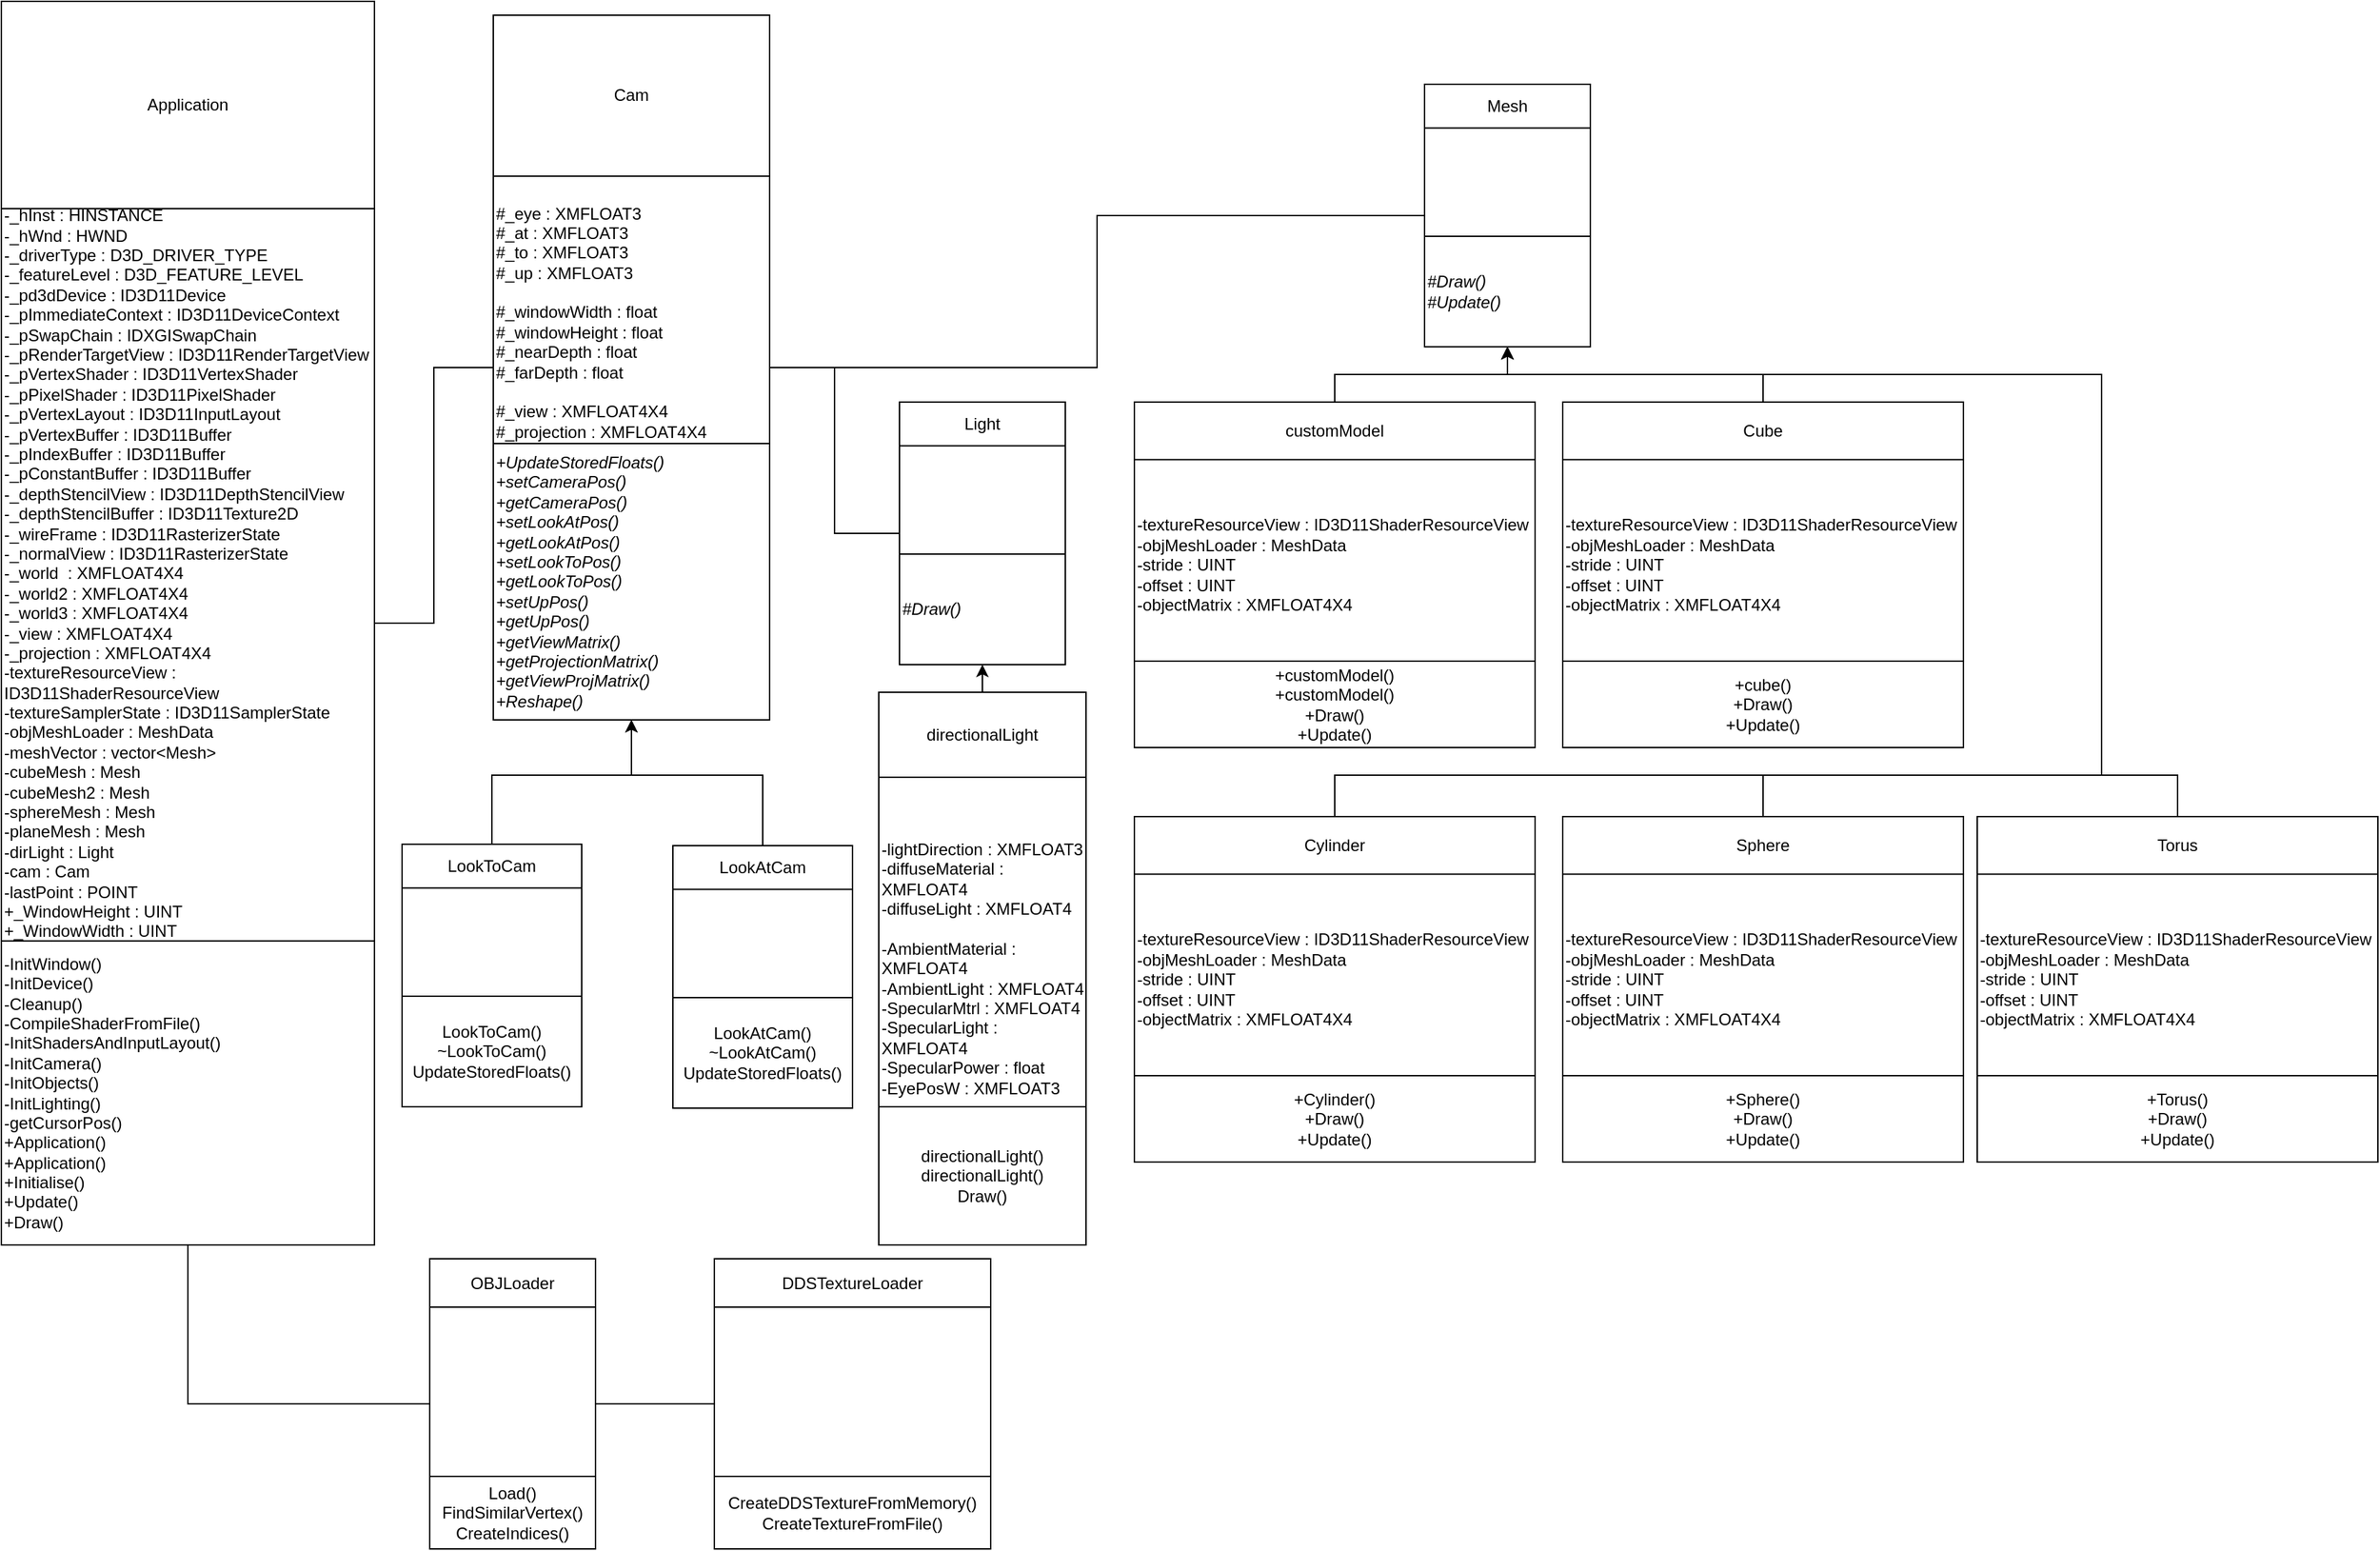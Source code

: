 <mxfile version="12.2.3" type="device" pages="1"><diagram id="LLqWvEGZOglWhNDAQjaG" name="Page-1"><mxGraphModel dx="3666" dy="1560" grid="1" gridSize="10" guides="1" tooltips="1" connect="1" arrows="1" fold="1" page="1" pageScale="1" pageWidth="850" pageHeight="1100" math="0" shadow="0"><root><mxCell id="0"/><mxCell id="1" parent="0"/><mxCell id="8TOw1FQg_ZJDElLwQQZe-9" value="" style="group" parent="1" vertex="1" connectable="0"><mxGeometry x="-324" y="920" width="200" height="210" as="geometry"/></mxCell><mxCell id="8TOw1FQg_ZJDElLwQQZe-10" value="" style="rounded=0;whiteSpace=wrap;html=1;align=left;" parent="8TOw1FQg_ZJDElLwQQZe-9" vertex="1"><mxGeometry width="200" height="210" as="geometry"/></mxCell><mxCell id="8TOw1FQg_ZJDElLwQQZe-11" value="DDSTextureLoader" style="rounded=0;whiteSpace=wrap;html=1;" parent="8TOw1FQg_ZJDElLwQQZe-9" vertex="1"><mxGeometry width="200" height="35.0" as="geometry"/></mxCell><mxCell id="8TOw1FQg_ZJDElLwQQZe-12" value="CreateDDSTextureFromMemory()&lt;br&gt;CreateTextureFromFile()" style="rounded=0;whiteSpace=wrap;html=1;" parent="8TOw1FQg_ZJDElLwQQZe-9" vertex="1"><mxGeometry y="157.5" width="200" height="52.5" as="geometry"/></mxCell><mxCell id="8TOw1FQg_ZJDElLwQQZe-13" value="" style="group" parent="1" vertex="1" connectable="0"><mxGeometry x="-530" y="920" width="120" height="210" as="geometry"/></mxCell><mxCell id="8TOw1FQg_ZJDElLwQQZe-14" value="" style="rounded=0;whiteSpace=wrap;html=1;align=left;" parent="8TOw1FQg_ZJDElLwQQZe-13" vertex="1"><mxGeometry width="120" height="210.0" as="geometry"/></mxCell><mxCell id="8TOw1FQg_ZJDElLwQQZe-15" value="OBJLoader" style="rounded=0;whiteSpace=wrap;html=1;" parent="8TOw1FQg_ZJDElLwQQZe-13" vertex="1"><mxGeometry width="120" height="35" as="geometry"/></mxCell><mxCell id="8TOw1FQg_ZJDElLwQQZe-16" value="Load()&lt;br&gt;FindSimilarVertex()&lt;br&gt;CreateIndices()" style="rounded=0;whiteSpace=wrap;html=1;" parent="8TOw1FQg_ZJDElLwQQZe-13" vertex="1"><mxGeometry y="157.5" width="120" height="52.5" as="geometry"/></mxCell><mxCell id="8TOw1FQg_ZJDElLwQQZe-17" value="" style="group;verticalAlign=top;" parent="1" vertex="1" connectable="0"><mxGeometry x="-494" y="20" width="270" height="791" as="geometry"/></mxCell><mxCell id="8TOw1FQg_ZJDElLwQQZe-63" value="" style="group" parent="8TOw1FQg_ZJDElLwQQZe-17" vertex="1" connectable="0"><mxGeometry x="10" width="200" height="510" as="geometry"/></mxCell><mxCell id="8TOw1FQg_ZJDElLwQQZe-18" value="&lt;div&gt;&lt;br&gt;&lt;/div&gt;&lt;div&gt;&lt;br&gt;&lt;/div&gt;&lt;div&gt;&lt;br&gt;&lt;/div&gt;&lt;div&gt;&lt;br&gt;&lt;/div&gt;&lt;div&gt;&lt;br&gt;&lt;/div&gt;&lt;div&gt;&lt;br&gt;&lt;/div&gt;&lt;div&gt;&lt;br&gt;&lt;/div&gt;&lt;div&gt;&lt;br&gt;&lt;/div&gt;&lt;div&gt;&lt;br&gt;&lt;/div&gt;&lt;div&gt;&lt;span&gt;#_eye : XMFLOAT3&lt;/span&gt;&lt;br&gt;&lt;/div&gt;&lt;div&gt;#_at : XMFLOAT3&lt;/div&gt;&lt;div&gt;#_to : XMFLOAT3&lt;/div&gt;&lt;div&gt;#_up : XMFLOAT3&lt;/div&gt;&lt;div&gt;&lt;br&gt;&lt;/div&gt;&lt;div&gt;#_windowWidth : float&lt;/div&gt;&lt;div&gt;#_windowHeight : float&lt;/div&gt;&lt;div&gt;#_nearDepth : float&amp;nbsp;&lt;/div&gt;&lt;div&gt;#_farDepth : float&amp;nbsp;&lt;/div&gt;&lt;div&gt;&lt;br&gt;&lt;/div&gt;&lt;div&gt;#_view : XMFLOAT4X4&lt;/div&gt;&lt;div&gt;#_projection : XMFLOAT4X4&lt;/div&gt;" style="rounded=0;whiteSpace=wrap;html=1;align=left;verticalAlign=top;" parent="8TOw1FQg_ZJDElLwQQZe-63" vertex="1"><mxGeometry width="200" height="510" as="geometry"/></mxCell><mxCell id="8TOw1FQg_ZJDElLwQQZe-19" value="Cam" style="rounded=0;whiteSpace=wrap;html=1;" parent="8TOw1FQg_ZJDElLwQQZe-63" vertex="1"><mxGeometry width="200" height="116.481" as="geometry"/></mxCell><mxCell id="8TOw1FQg_ZJDElLwQQZe-20" value="&lt;div&gt;&lt;i&gt;+UpdateStoredFloats()&lt;/i&gt;&lt;br&gt;&lt;/div&gt;&lt;div&gt;&lt;i&gt;+setCameraPos()&lt;/i&gt;&lt;/div&gt;&lt;div&gt;&lt;i&gt;+getCameraPos()&lt;/i&gt;&lt;/div&gt;&lt;div&gt;&lt;i&gt;+setLookAtPos()&lt;/i&gt;&lt;/div&gt;&lt;div&gt;&lt;i&gt;+getLookAtPos()&lt;/i&gt;&lt;/div&gt;&lt;div&gt;&lt;i&gt;+setLookToPos()&lt;/i&gt;&lt;/div&gt;&lt;div&gt;&lt;i&gt;+getLookToPos()&lt;/i&gt;&lt;/div&gt;&lt;div&gt;&lt;i&gt;+setUpPos()&lt;/i&gt;&lt;/div&gt;&lt;div&gt;&lt;i&gt;+getUpPos()&lt;/i&gt;&lt;/div&gt;&lt;div&gt;&lt;i&gt;+getViewMatrix()&lt;/i&gt;&lt;/div&gt;&lt;div&gt;&lt;i&gt;+getProjectionMatrix()&lt;/i&gt;&lt;/div&gt;&lt;div&gt;&lt;i&gt;+getViewProjMatrix()&lt;/i&gt;&lt;/div&gt;&lt;div&gt;&lt;i&gt;+Reshape()&lt;/i&gt;&lt;/div&gt;&lt;div&gt;&lt;br&gt;&lt;/div&gt;" style="rounded=0;whiteSpace=wrap;html=1;align=left;verticalAlign=top;" parent="8TOw1FQg_ZJDElLwQQZe-63" vertex="1"><mxGeometry y="310" width="200" height="200" as="geometry"/></mxCell><mxCell id="8TOw1FQg_ZJDElLwQQZe-53" value="" style="group" parent="8TOw1FQg_ZJDElLwQQZe-17" vertex="1" connectable="0"><mxGeometry x="-56" y="600" width="130" height="190" as="geometry"/></mxCell><mxCell id="8TOw1FQg_ZJDElLwQQZe-54" value="" style="rounded=0;whiteSpace=wrap;html=1;align=left;" parent="8TOw1FQg_ZJDElLwQQZe-53" vertex="1"><mxGeometry width="130" height="190" as="geometry"/></mxCell><mxCell id="8TOw1FQg_ZJDElLwQQZe-55" value="LookToCam" style="rounded=0;whiteSpace=wrap;html=1;" parent="8TOw1FQg_ZJDElLwQQZe-53" vertex="1"><mxGeometry width="130" height="31.667" as="geometry"/></mxCell><mxCell id="8TOw1FQg_ZJDElLwQQZe-56" value="LookToCam()&lt;br&gt;~LookToCam()&lt;br&gt;UpdateStoredFloats()" style="rounded=0;whiteSpace=wrap;html=1;" parent="8TOw1FQg_ZJDElLwQQZe-53" vertex="1"><mxGeometry y="110" width="130" height="80" as="geometry"/></mxCell><mxCell id="8TOw1FQg_ZJDElLwQQZe-49" value="" style="group" parent="8TOw1FQg_ZJDElLwQQZe-17" vertex="1" connectable="0"><mxGeometry x="140" y="601" width="130" height="190" as="geometry"/></mxCell><mxCell id="8TOw1FQg_ZJDElLwQQZe-50" value="" style="rounded=0;whiteSpace=wrap;html=1;align=left;" parent="8TOw1FQg_ZJDElLwQQZe-49" vertex="1"><mxGeometry width="130" height="190" as="geometry"/></mxCell><mxCell id="8TOw1FQg_ZJDElLwQQZe-51" value="LookAtCam" style="rounded=0;whiteSpace=wrap;html=1;" parent="8TOw1FQg_ZJDElLwQQZe-49" vertex="1"><mxGeometry width="130" height="31.667" as="geometry"/></mxCell><mxCell id="8TOw1FQg_ZJDElLwQQZe-52" value="LookAtCam()&lt;br&gt;~LookAtCam()&lt;br&gt;UpdateStoredFloats()" style="rounded=0;whiteSpace=wrap;html=1;" parent="8TOw1FQg_ZJDElLwQQZe-49" vertex="1"><mxGeometry y="110" width="130" height="80" as="geometry"/></mxCell><mxCell id="7huHL341F0Xt8SIH99so-9" style="edgeStyle=orthogonalEdgeStyle;rounded=0;orthogonalLoop=1;jettySize=auto;html=1;exitX=0.5;exitY=0;exitDx=0;exitDy=0;entryX=0.5;entryY=1;entryDx=0;entryDy=0;endArrow=classic;endFill=1;" edge="1" parent="8TOw1FQg_ZJDElLwQQZe-17" source="8TOw1FQg_ZJDElLwQQZe-55" target="8TOw1FQg_ZJDElLwQQZe-20"><mxGeometry relative="1" as="geometry"><Array as="points"><mxPoint x="9" y="550"/><mxPoint x="110" y="550"/></Array></mxGeometry></mxCell><mxCell id="7huHL341F0Xt8SIH99so-10" style="edgeStyle=orthogonalEdgeStyle;rounded=0;orthogonalLoop=1;jettySize=auto;html=1;exitX=0.5;exitY=0;exitDx=0;exitDy=0;entryX=0.5;entryY=1;entryDx=0;entryDy=0;endArrow=classic;endFill=1;" edge="1" parent="8TOw1FQg_ZJDElLwQQZe-17" source="8TOw1FQg_ZJDElLwQQZe-51" target="8TOw1FQg_ZJDElLwQQZe-20"><mxGeometry relative="1" as="geometry"><Array as="points"><mxPoint x="205" y="550"/><mxPoint x="110" y="550"/></Array></mxGeometry></mxCell><mxCell id="8TOw1FQg_ZJDElLwQQZe-21" value="" style="group;verticalAlign=top;" parent="1" vertex="1" connectable="0"><mxGeometry x="-190" y="300" width="120" height="190" as="geometry"/></mxCell><mxCell id="8TOw1FQg_ZJDElLwQQZe-22" value="" style="rounded=0;whiteSpace=wrap;html=1;align=left;" parent="8TOw1FQg_ZJDElLwQQZe-21" vertex="1"><mxGeometry width="120" height="190" as="geometry"/></mxCell><mxCell id="8TOw1FQg_ZJDElLwQQZe-23" value="Light" style="rounded=0;whiteSpace=wrap;html=1;" parent="8TOw1FQg_ZJDElLwQQZe-21" vertex="1"><mxGeometry width="120" height="31.667" as="geometry"/></mxCell><mxCell id="8TOw1FQg_ZJDElLwQQZe-24" value="&lt;i&gt;#Draw()&lt;/i&gt;" style="rounded=0;whiteSpace=wrap;html=1;align=left;" parent="8TOw1FQg_ZJDElLwQQZe-21" vertex="1"><mxGeometry y="110" width="120" height="80" as="geometry"/></mxCell><mxCell id="8TOw1FQg_ZJDElLwQQZe-25" value="" style="group;verticalAlign=top;" parent="1" vertex="1" connectable="0"><mxGeometry x="190" y="70" width="120" height="190" as="geometry"/></mxCell><mxCell id="8TOw1FQg_ZJDElLwQQZe-26" value="" style="rounded=0;whiteSpace=wrap;html=1;align=left;" parent="8TOw1FQg_ZJDElLwQQZe-25" vertex="1"><mxGeometry width="120" height="190" as="geometry"/></mxCell><mxCell id="8TOw1FQg_ZJDElLwQQZe-27" value="Mesh" style="rounded=0;whiteSpace=wrap;html=1;" parent="8TOw1FQg_ZJDElLwQQZe-25" vertex="1"><mxGeometry width="120" height="31.667" as="geometry"/></mxCell><mxCell id="8TOw1FQg_ZJDElLwQQZe-28" value="&lt;i&gt;#Draw()&lt;br&gt;#Update()&lt;/i&gt;" style="rounded=0;whiteSpace=wrap;html=1;align=left;" parent="8TOw1FQg_ZJDElLwQQZe-25" vertex="1"><mxGeometry y="110" width="120" height="80" as="geometry"/></mxCell><mxCell id="8TOw1FQg_ZJDElLwQQZe-29" value="" style="group;align=left;" parent="1" vertex="1" connectable="0"><mxGeometry x="-20" y="300" width="290" height="250" as="geometry"/></mxCell><mxCell id="8TOw1FQg_ZJDElLwQQZe-30" value="&lt;div&gt;-textureResourceView : ID3D11ShaderResourceView&lt;/div&gt;&lt;div&gt;-objMeshLoader : MeshData&lt;/div&gt;&lt;div&gt;-stride : UINT&lt;/div&gt;&lt;div&gt;-offset : UINT&lt;/div&gt;&lt;div&gt;-objectMatrix : XMFLOAT4X4&lt;/div&gt;&lt;div&gt;&lt;br&gt;&lt;/div&gt;" style="rounded=0;whiteSpace=wrap;html=1;align=left;" parent="8TOw1FQg_ZJDElLwQQZe-29" vertex="1"><mxGeometry width="290" height="250.0" as="geometry"/></mxCell><mxCell id="8TOw1FQg_ZJDElLwQQZe-31" value="customModel" style="rounded=0;whiteSpace=wrap;html=1;" parent="8TOw1FQg_ZJDElLwQQZe-29" vertex="1"><mxGeometry width="290" height="41.667" as="geometry"/></mxCell><mxCell id="8TOw1FQg_ZJDElLwQQZe-32" value="&lt;div&gt;+customModel()&lt;/div&gt;&lt;div&gt;+customModel()&lt;/div&gt;&lt;div&gt;+Draw()&lt;/div&gt;&lt;div&gt;+Update()&lt;/div&gt;" style="rounded=0;whiteSpace=wrap;html=1;" parent="8TOw1FQg_ZJDElLwQQZe-29" vertex="1"><mxGeometry y="187.5" width="290" height="62.5" as="geometry"/></mxCell><mxCell id="8TOw1FQg_ZJDElLwQQZe-45" value="" style="group;verticalAlign=top;align=left;horizontal=1;" parent="1" vertex="1" connectable="0"><mxGeometry x="-205" y="510" width="150" height="400" as="geometry"/></mxCell><mxCell id="8TOw1FQg_ZJDElLwQQZe-46" value="&lt;div&gt;-lightDirection : XMFLOAT3&lt;/div&gt;&lt;div&gt;-diffuseMaterial : XMFLOAT4&lt;/div&gt;&lt;div&gt;-diffuseLight : XMFLOAT4&lt;/div&gt;&lt;div&gt;&lt;br&gt;&lt;/div&gt;&lt;div&gt;-AmbientMaterial : XMFLOAT4&lt;/div&gt;&lt;div&gt;-AmbientLight : XMFLOAT4&lt;/div&gt;&lt;div&gt;-SpecularMtrl : XMFLOAT4&lt;/div&gt;&lt;div&gt;-SpecularLight : XMFLOAT4&lt;/div&gt;&lt;div&gt;-SpecularPower : float&lt;/div&gt;&lt;div&gt;-EyePosW : XMFLOAT3&lt;/div&gt;" style="rounded=0;whiteSpace=wrap;html=1;align=left;" parent="8TOw1FQg_ZJDElLwQQZe-45" vertex="1"><mxGeometry width="150" height="400.0" as="geometry"/></mxCell><mxCell id="8TOw1FQg_ZJDElLwQQZe-47" value="directionalLight" style="rounded=0;whiteSpace=wrap;html=1;" parent="8TOw1FQg_ZJDElLwQQZe-45" vertex="1"><mxGeometry width="150" height="61.538" as="geometry"/></mxCell><mxCell id="8TOw1FQg_ZJDElLwQQZe-48" value="directionalLight()&lt;br&gt;directionalLight()&lt;br&gt;Draw()" style="rounded=0;whiteSpace=wrap;html=1;" parent="8TOw1FQg_ZJDElLwQQZe-45" vertex="1"><mxGeometry y="300" width="150" height="100.0" as="geometry"/></mxCell><mxCell id="8TOw1FQg_ZJDElLwQQZe-57" value="" style="group;align=left;labelPosition=left;verticalLabelPosition=middle;verticalAlign=top;" parent="1" vertex="1" connectable="0"><mxGeometry x="-840" y="10" width="270" height="900" as="geometry"/></mxCell><mxCell id="8TOw1FQg_ZJDElLwQQZe-58" value="&lt;div style=&quot;white-space: normal&quot;&gt;&lt;div&gt;&lt;span&gt;-_hInst : HINSTANCE&lt;/span&gt;&lt;br&gt;&lt;/div&gt;&lt;div&gt;-_hWnd : HWND&lt;/div&gt;&lt;div&gt;-_driverType : D3D_DRIVER_TYPE&lt;/div&gt;&lt;div&gt;-_featureLevel : D3D_FEATURE_LEVEL&lt;/div&gt;&lt;div&gt;-_pd3dDevice : ID3D11Device&lt;/div&gt;&lt;div&gt;-_pImmediateContext : ID3D11DeviceContext&lt;/div&gt;&lt;div&gt;-_pSwapChain : IDXGISwapChain&lt;/div&gt;&lt;div&gt;-_pRenderTargetView : ID3D11RenderTargetView&lt;/div&gt;&lt;div&gt;-_pVertexShader : ID3D11VertexShader&lt;/div&gt;&lt;div&gt;-_pPixelShader : ID3D11PixelShader&lt;/div&gt;&lt;div&gt;-_pVertexLayout : ID3D11InputLayout&lt;/div&gt;&lt;div&gt;-_pVertexBuffer : ID3D11Buffer&lt;/div&gt;&lt;div&gt;-_pIndexBuffer : ID3D11Buffer&lt;/div&gt;&lt;div&gt;-_pConstantBuffer : ID3D11Buffer&lt;/div&gt;&lt;div&gt;-_depthStencilView : ID3D11DepthStencilView&lt;/div&gt;&lt;div&gt;-_depthStencilBuffer : ID3D11Texture2D&lt;/div&gt;&lt;div&gt;-_wireFrame : ID3D11RasterizerState&lt;/div&gt;&lt;div&gt;-_normalView : ID3D11RasterizerState&lt;/div&gt;&lt;div&gt;-_world&amp;nbsp; : XMFLOAT4X4&lt;/div&gt;&lt;div&gt;-_world2 : XMFLOAT4X4&lt;/div&gt;&lt;div&gt;-_world3 : XMFLOAT4X4&lt;/div&gt;&lt;div&gt;-_view : XMFLOAT4X4&lt;/div&gt;&lt;div&gt;-_projection : XMFLOAT4X4&lt;/div&gt;&lt;div&gt;-textureResourceView : ID3D11ShaderResourceView&lt;/div&gt;&lt;div&gt;-textureSamplerState : ID3D11SamplerState&lt;/div&gt;&lt;div&gt;-objMeshLoader : MeshData&lt;/div&gt;&lt;div&gt;-meshVector : vector&amp;lt;Mesh&amp;gt;&lt;/div&gt;&lt;div&gt;-cubeMesh : Mesh&lt;/div&gt;&lt;div&gt;-cubeMesh2 : Mesh&lt;/div&gt;&lt;div&gt;-sphereMesh : Mesh&lt;/div&gt;&lt;div&gt;-planeMesh : Mesh&lt;/div&gt;&lt;div&gt;-dirLight : Light&lt;/div&gt;&lt;div&gt;-cam : Cam&lt;/div&gt;&lt;div&gt;-lastPoint : POINT&lt;/div&gt;&lt;div&gt;&lt;div&gt;+_WindowHeight : UINT&lt;/div&gt;&lt;div&gt;+_WindowWidth : UINT&lt;/div&gt;&lt;/div&gt;&lt;div&gt;&lt;br&gt;&lt;/div&gt;&lt;div&gt;&lt;br&gt;&lt;/div&gt;&lt;div&gt;&lt;br&gt;&lt;/div&gt;&lt;div&gt;&lt;br&gt;&lt;/div&gt;&lt;div&gt;&lt;br&gt;&lt;/div&gt;&lt;/div&gt;" style="rounded=0;whiteSpace=wrap;html=1;align=left;" parent="8TOw1FQg_ZJDElLwQQZe-57" vertex="1"><mxGeometry width="270" height="900.0" as="geometry"/></mxCell><mxCell id="8TOw1FQg_ZJDElLwQQZe-59" value="Application" style="rounded=0;whiteSpace=wrap;html=1;" parent="8TOw1FQg_ZJDElLwQQZe-57" vertex="1"><mxGeometry width="270" height="150.0" as="geometry"/></mxCell><mxCell id="8TOw1FQg_ZJDElLwQQZe-60" value="&lt;div style=&quot;white-space: normal&quot;&gt;-InitWindow()&lt;/div&gt;&lt;div style=&quot;white-space: normal&quot;&gt;-InitDevice()&lt;/div&gt;&lt;div style=&quot;white-space: normal&quot;&gt;-Cleanup()&lt;/div&gt;&lt;div style=&quot;white-space: normal&quot;&gt;-CompileShaderFromFile()&lt;/div&gt;&lt;div style=&quot;white-space: normal&quot;&gt;-InitShadersAndInputLayout()&lt;/div&gt;&lt;div style=&quot;white-space: normal&quot;&gt;-InitCamera()&lt;/div&gt;&lt;div style=&quot;white-space: normal&quot;&gt;-InitObjects()&lt;/div&gt;&lt;div style=&quot;white-space: normal&quot;&gt;-InitLighting()&lt;/div&gt;&lt;div style=&quot;white-space: normal&quot;&gt;-getCursorPos()&lt;/div&gt;&lt;div style=&quot;white-space: normal&quot;&gt;+Application()&lt;/div&gt;&lt;div style=&quot;white-space: normal&quot;&gt;+Application()&lt;/div&gt;&lt;div style=&quot;white-space: normal&quot;&gt;+Initialise()&lt;/div&gt;&lt;div style=&quot;white-space: normal&quot;&gt;+Update()&lt;/div&gt;&lt;div style=&quot;white-space: normal&quot;&gt;+Draw()&lt;/div&gt;" style="rounded=0;whiteSpace=wrap;html=1;align=left;" parent="8TOw1FQg_ZJDElLwQQZe-57" vertex="1"><mxGeometry y="680" width="270" height="220" as="geometry"/></mxCell><mxCell id="8TOw1FQg_ZJDElLwQQZe-64" value="" style="group;align=left;" parent="1" vertex="1" connectable="0"><mxGeometry x="290" y="300" width="290" height="250" as="geometry"/></mxCell><mxCell id="8TOw1FQg_ZJDElLwQQZe-65" value="&lt;div&gt;-textureResourceView : ID3D11ShaderResourceView&lt;/div&gt;&lt;div&gt;-objMeshLoader : MeshData&lt;/div&gt;&lt;div&gt;-stride : UINT&lt;/div&gt;&lt;div&gt;-offset : UINT&lt;/div&gt;&lt;div&gt;-objectMatrix : XMFLOAT4X4&lt;/div&gt;&lt;div&gt;&lt;br&gt;&lt;/div&gt;" style="rounded=0;whiteSpace=wrap;html=1;align=left;" parent="8TOw1FQg_ZJDElLwQQZe-64" vertex="1"><mxGeometry width="290" height="250.0" as="geometry"/></mxCell><mxCell id="8TOw1FQg_ZJDElLwQQZe-66" value="Cube" style="rounded=0;whiteSpace=wrap;html=1;" parent="8TOw1FQg_ZJDElLwQQZe-64" vertex="1"><mxGeometry width="290" height="41.667" as="geometry"/></mxCell><mxCell id="8TOw1FQg_ZJDElLwQQZe-67" value="&lt;div&gt;+cube()&lt;/div&gt;&lt;div&gt;+Draw()&lt;/div&gt;&lt;div&gt;+Update()&lt;/div&gt;" style="rounded=0;whiteSpace=wrap;html=1;" parent="8TOw1FQg_ZJDElLwQQZe-64" vertex="1"><mxGeometry y="187.5" width="290" height="62.5" as="geometry"/></mxCell><mxCell id="8TOw1FQg_ZJDElLwQQZe-68" value="" style="group;align=left;" parent="1" vertex="1" connectable="0"><mxGeometry x="-20" y="600" width="290" height="250" as="geometry"/></mxCell><mxCell id="8TOw1FQg_ZJDElLwQQZe-69" value="&lt;div&gt;-textureResourceView : ID3D11ShaderResourceView&lt;/div&gt;&lt;div&gt;-objMeshLoader : MeshData&lt;/div&gt;&lt;div&gt;-stride : UINT&lt;/div&gt;&lt;div&gt;-offset : UINT&lt;/div&gt;&lt;div&gt;-objectMatrix : XMFLOAT4X4&lt;/div&gt;&lt;div&gt;&lt;br&gt;&lt;/div&gt;" style="rounded=0;whiteSpace=wrap;html=1;align=left;" parent="8TOw1FQg_ZJDElLwQQZe-68" vertex="1"><mxGeometry width="290" height="250.0" as="geometry"/></mxCell><mxCell id="8TOw1FQg_ZJDElLwQQZe-70" value="Cylinder" style="rounded=0;whiteSpace=wrap;html=1;" parent="8TOw1FQg_ZJDElLwQQZe-68" vertex="1"><mxGeometry width="290" height="41.667" as="geometry"/></mxCell><mxCell id="8TOw1FQg_ZJDElLwQQZe-71" value="&lt;div&gt;+Cylinder()&lt;/div&gt;&lt;div&gt;+Draw()&lt;/div&gt;&lt;div&gt;+Update()&lt;/div&gt;" style="rounded=0;whiteSpace=wrap;html=1;" parent="8TOw1FQg_ZJDElLwQQZe-68" vertex="1"><mxGeometry y="187.5" width="290" height="62.5" as="geometry"/></mxCell><mxCell id="8TOw1FQg_ZJDElLwQQZe-72" value="" style="group;align=left;" parent="1" vertex="1" connectable="0"><mxGeometry x="290" y="600" width="290" height="250" as="geometry"/></mxCell><mxCell id="8TOw1FQg_ZJDElLwQQZe-73" value="&lt;div&gt;-textureResourceView : ID3D11ShaderResourceView&lt;/div&gt;&lt;div&gt;-objMeshLoader : MeshData&lt;/div&gt;&lt;div&gt;-stride : UINT&lt;/div&gt;&lt;div&gt;-offset : UINT&lt;/div&gt;&lt;div&gt;-objectMatrix : XMFLOAT4X4&lt;/div&gt;&lt;div&gt;&lt;br&gt;&lt;/div&gt;" style="rounded=0;whiteSpace=wrap;html=1;align=left;" parent="8TOw1FQg_ZJDElLwQQZe-72" vertex="1"><mxGeometry width="290" height="250.0" as="geometry"/></mxCell><mxCell id="8TOw1FQg_ZJDElLwQQZe-74" value="Sphere" style="rounded=0;whiteSpace=wrap;html=1;" parent="8TOw1FQg_ZJDElLwQQZe-72" vertex="1"><mxGeometry width="290" height="41.667" as="geometry"/></mxCell><mxCell id="8TOw1FQg_ZJDElLwQQZe-75" value="&lt;div&gt;+Sphere()&lt;/div&gt;&lt;div&gt;+Draw()&lt;/div&gt;&lt;div&gt;+Update()&lt;/div&gt;" style="rounded=0;whiteSpace=wrap;html=1;" parent="8TOw1FQg_ZJDElLwQQZe-72" vertex="1"><mxGeometry y="187.5" width="290" height="62.5" as="geometry"/></mxCell><mxCell id="8TOw1FQg_ZJDElLwQQZe-76" value="" style="group;align=left;" parent="1" vertex="1" connectable="0"><mxGeometry x="590" y="600" width="290" height="250" as="geometry"/></mxCell><mxCell id="8TOw1FQg_ZJDElLwQQZe-77" value="&lt;div&gt;-textureResourceView : ID3D11ShaderResourceView&lt;/div&gt;&lt;div&gt;-objMeshLoader : MeshData&lt;/div&gt;&lt;div&gt;-stride : UINT&lt;/div&gt;&lt;div&gt;-offset : UINT&lt;/div&gt;&lt;div&gt;-objectMatrix : XMFLOAT4X4&lt;/div&gt;&lt;div&gt;&lt;br&gt;&lt;/div&gt;" style="rounded=0;whiteSpace=wrap;html=1;align=left;" parent="8TOw1FQg_ZJDElLwQQZe-76" vertex="1"><mxGeometry width="290" height="250.0" as="geometry"/></mxCell><mxCell id="8TOw1FQg_ZJDElLwQQZe-78" value="Torus" style="rounded=0;whiteSpace=wrap;html=1;" parent="8TOw1FQg_ZJDElLwQQZe-76" vertex="1"><mxGeometry width="290" height="41.667" as="geometry"/></mxCell><mxCell id="8TOw1FQg_ZJDElLwQQZe-79" value="&lt;div&gt;+Torus()&lt;/div&gt;&lt;div&gt;+Draw()&lt;/div&gt;&lt;div&gt;+Update()&lt;/div&gt;" style="rounded=0;whiteSpace=wrap;html=1;" parent="8TOw1FQg_ZJDElLwQQZe-76" vertex="1"><mxGeometry y="187.5" width="290" height="62.5" as="geometry"/></mxCell><mxCell id="7huHL341F0Xt8SIH99so-5" style="edgeStyle=orthogonalEdgeStyle;rounded=0;orthogonalLoop=1;jettySize=auto;html=1;exitX=1;exitY=0.5;exitDx=0;exitDy=0;entryX=0;entryY=0.5;entryDx=0;entryDy=0;endArrow=none;endFill=0;" edge="1" parent="1" source="8TOw1FQg_ZJDElLwQQZe-58" target="8TOw1FQg_ZJDElLwQQZe-18"><mxGeometry relative="1" as="geometry"/></mxCell><mxCell id="7huHL341F0Xt8SIH99so-11" style="edgeStyle=orthogonalEdgeStyle;rounded=0;orthogonalLoop=1;jettySize=auto;html=1;exitX=0.5;exitY=0;exitDx=0;exitDy=0;entryX=0.5;entryY=1;entryDx=0;entryDy=0;endArrow=classic;endFill=1;" edge="1" parent="1" source="8TOw1FQg_ZJDElLwQQZe-47" target="8TOw1FQg_ZJDElLwQQZe-24"><mxGeometry relative="1" as="geometry"/></mxCell><mxCell id="7huHL341F0Xt8SIH99so-12" style="edgeStyle=orthogonalEdgeStyle;rounded=0;orthogonalLoop=1;jettySize=auto;html=1;exitX=1;exitY=0.5;exitDx=0;exitDy=0;entryX=0;entryY=0.5;entryDx=0;entryDy=0;endArrow=none;endFill=0;" edge="1" parent="1" source="8TOw1FQg_ZJDElLwQQZe-18" target="8TOw1FQg_ZJDElLwQQZe-22"><mxGeometry relative="1" as="geometry"/></mxCell><mxCell id="7huHL341F0Xt8SIH99so-13" style="edgeStyle=orthogonalEdgeStyle;rounded=0;orthogonalLoop=1;jettySize=auto;html=1;exitX=1;exitY=0.5;exitDx=0;exitDy=0;entryX=0;entryY=0.5;entryDx=0;entryDy=0;endArrow=none;endFill=0;" edge="1" parent="1" source="8TOw1FQg_ZJDElLwQQZe-18" target="8TOw1FQg_ZJDElLwQQZe-26"><mxGeometry relative="1" as="geometry"/></mxCell><mxCell id="7huHL341F0Xt8SIH99so-20" style="edgeStyle=orthogonalEdgeStyle;rounded=0;orthogonalLoop=1;jettySize=auto;html=1;exitX=0.5;exitY=0;exitDx=0;exitDy=0;entryX=0.5;entryY=1;entryDx=0;entryDy=0;endArrow=classic;endFill=1;" edge="1" parent="1" source="8TOw1FQg_ZJDElLwQQZe-31" target="8TOw1FQg_ZJDElLwQQZe-28"><mxGeometry relative="1" as="geometry"/></mxCell><mxCell id="7huHL341F0Xt8SIH99so-21" style="edgeStyle=orthogonalEdgeStyle;rounded=0;orthogonalLoop=1;jettySize=auto;html=1;exitX=0.5;exitY=0;exitDx=0;exitDy=0;entryX=0.5;entryY=1;entryDx=0;entryDy=0;endArrow=classic;endFill=1;" edge="1" parent="1" source="8TOw1FQg_ZJDElLwQQZe-66" target="8TOw1FQg_ZJDElLwQQZe-28"><mxGeometry relative="1" as="geometry"/></mxCell><mxCell id="7huHL341F0Xt8SIH99so-22" style="edgeStyle=orthogonalEdgeStyle;rounded=0;orthogonalLoop=1;jettySize=auto;html=1;exitX=0.5;exitY=0;exitDx=0;exitDy=0;entryX=0.5;entryY=1;entryDx=0;entryDy=0;endArrow=classic;endFill=1;" edge="1" parent="1" source="8TOw1FQg_ZJDElLwQQZe-70" target="8TOw1FQg_ZJDElLwQQZe-28"><mxGeometry relative="1" as="geometry"><Array as="points"><mxPoint x="125" y="570"/><mxPoint x="680" y="570"/><mxPoint x="680" y="280"/><mxPoint x="250" y="280"/></Array></mxGeometry></mxCell><mxCell id="7huHL341F0Xt8SIH99so-23" style="edgeStyle=orthogonalEdgeStyle;rounded=0;orthogonalLoop=1;jettySize=auto;html=1;exitX=0.5;exitY=0;exitDx=0;exitDy=0;entryX=0.5;entryY=1;entryDx=0;entryDy=0;endArrow=classic;endFill=1;" edge="1" parent="1" source="8TOw1FQg_ZJDElLwQQZe-74" target="8TOw1FQg_ZJDElLwQQZe-28"><mxGeometry relative="1" as="geometry"><Array as="points"><mxPoint x="435" y="570"/><mxPoint x="680" y="570"/><mxPoint x="680" y="280"/><mxPoint x="250" y="280"/></Array></mxGeometry></mxCell><mxCell id="7huHL341F0Xt8SIH99so-24" style="edgeStyle=orthogonalEdgeStyle;rounded=0;orthogonalLoop=1;jettySize=auto;html=1;exitX=0.5;exitY=0;exitDx=0;exitDy=0;entryX=0.5;entryY=1;entryDx=0;entryDy=0;endArrow=classic;endFill=1;" edge="1" parent="1" source="8TOw1FQg_ZJDElLwQQZe-78" target="8TOw1FQg_ZJDElLwQQZe-28"><mxGeometry relative="1" as="geometry"><Array as="points"><mxPoint x="735" y="570"/><mxPoint x="680" y="570"/><mxPoint x="680" y="280"/><mxPoint x="250" y="280"/></Array></mxGeometry></mxCell><mxCell id="7huHL341F0Xt8SIH99so-25" style="edgeStyle=orthogonalEdgeStyle;rounded=0;orthogonalLoop=1;jettySize=auto;html=1;exitX=0.5;exitY=1;exitDx=0;exitDy=0;entryX=0;entryY=0.5;entryDx=0;entryDy=0;endArrow=none;endFill=0;" edge="1" parent="1" source="8TOw1FQg_ZJDElLwQQZe-60" target="8TOw1FQg_ZJDElLwQQZe-14"><mxGeometry relative="1" as="geometry"/></mxCell><mxCell id="7huHL341F0Xt8SIH99so-27" style="edgeStyle=orthogonalEdgeStyle;rounded=0;orthogonalLoop=1;jettySize=auto;html=1;exitX=1;exitY=0.5;exitDx=0;exitDy=0;entryX=0;entryY=0.5;entryDx=0;entryDy=0;endArrow=none;endFill=0;" edge="1" parent="1" source="8TOw1FQg_ZJDElLwQQZe-14" target="8TOw1FQg_ZJDElLwQQZe-10"><mxGeometry relative="1" as="geometry"/></mxCell></root></mxGraphModel></diagram></mxfile>